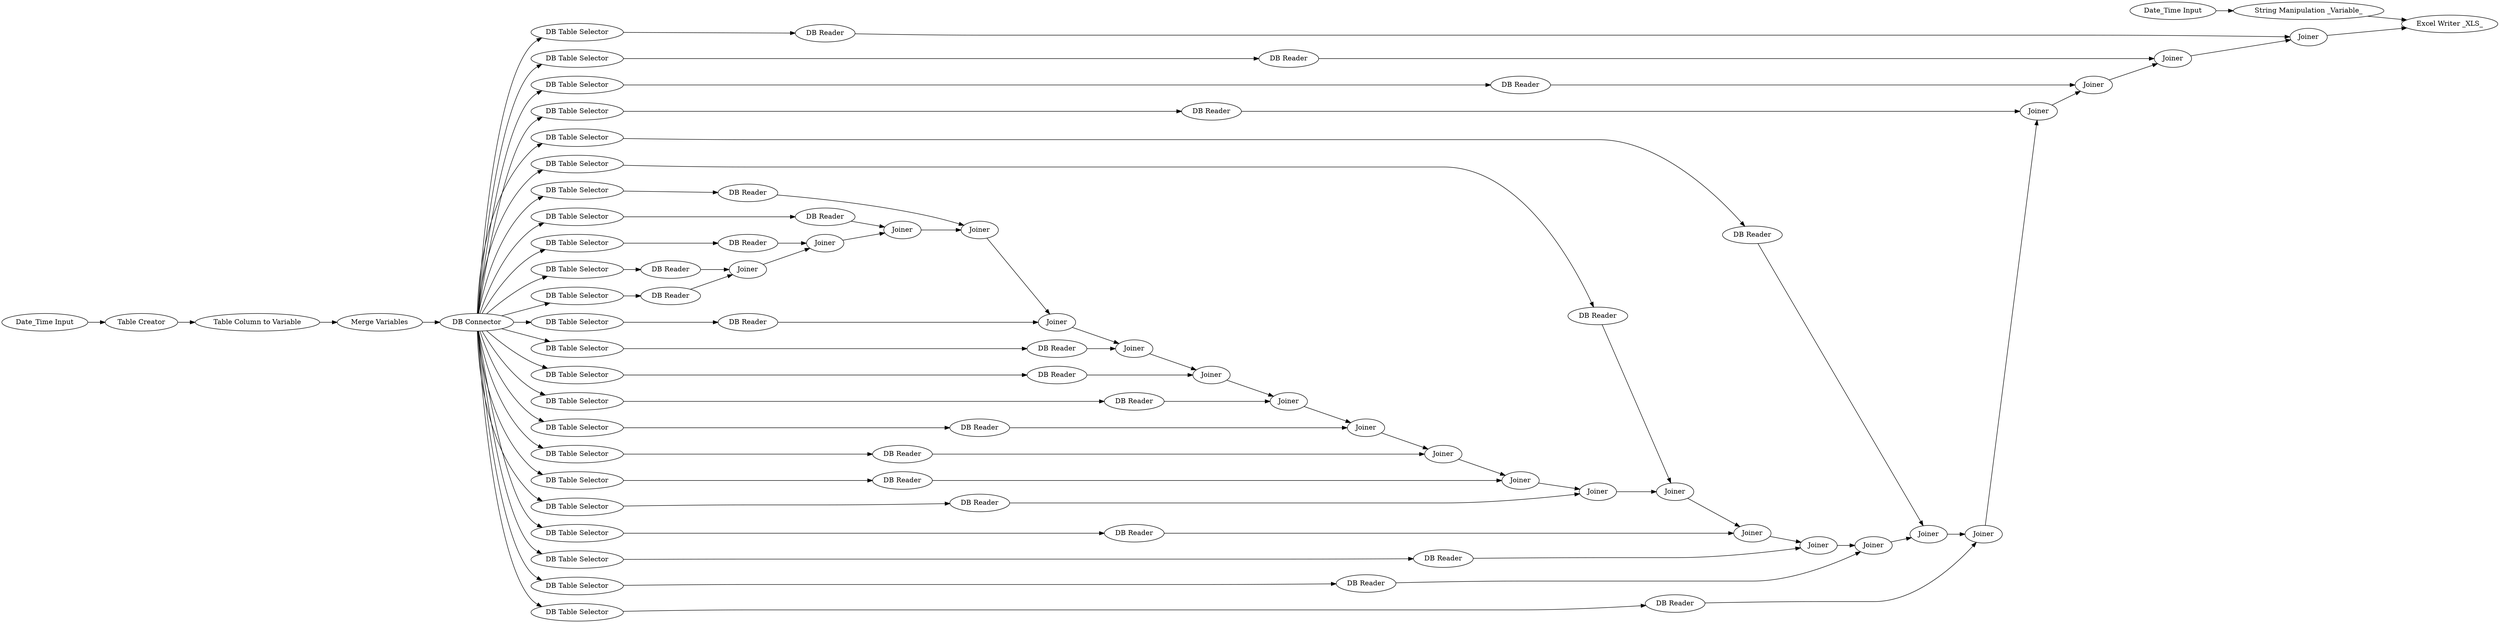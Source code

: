 digraph {
	1125 -> 277
	1127 -> 1088
	1099 -> 1122
	1123 -> 285
	1127 -> 1103
	1086 -> 1109
	1127 -> 1101
	1127 -> 1089
	1083 -> 1106
	1108 -> 300
	1122 -> 299
	1111 -> 301
	1093 -> 1116
	325 -> 326
	1105 -> 128
	1104 -> 128
	281 -> 282
	324 -> 325
	321 -> 322
	1096 -> 1119
	302 -> 303
	1085 -> 1108
	1095 -> 1118
	128 -> 277
	1127 -> 1091
	1124 -> 304
	1094 -> 1117
	1127 -> 1081
	1127 -> 1090
	1127 -> 1085
	326 -> 327
	1090 -> 1113
	1113 -> 279
	327 -> 328
	301 -> 302
	323 -> 324
	1080 -> 1070
	1110 -> 324
	322 -> 323
	304 -> 321
	1127 -> 1096
	1107 -> 328
	278 -> 279
	1115 -> 302
	277 -> 278
	1102 -> 1125
	1127 -> 1095
	287 -> 329
	1127 -> 1086
	1106 -> 327
	1092 -> 1115
	276 -> 287
	285 -> 299
	1127 -> 1099
	1119 -> 278
	1114 -> 326
	1127 -> 1083
	1103 -> 1126
	1127 -> 1093
	1117 -> 303
	1127 -> 1087
	1101 -> 1124
	1070 -> 1056
	1079 -> 1127
	299 -> 300
	1097 -> 1120
	279 -> 280
	1127 -> 1094
	1109 -> 280
	1084 -> 1107
	1127 -> 1082
	1116 -> 322
	1127 -> 1098
	300 -> 301
	1127 -> 1092
	1056 -> 1079
	1112 -> 325
	1081 -> 1104
	1120 -> 281
	280 -> 281
	1088 -> 1111
	1118 -> 321
	303 -> 304
	1121 -> 323
	1126 -> 282
	1087 -> 1110
	1098 -> 1121
	1127 -> 1097
	1089 -> 1112
	1127 -> 1084
	1100 -> 1123
	1127 -> 1100
	1091 -> 1114
	328 -> 329
	1127 -> 1102
	282 -> 285
	1082 -> 1105
	1056 [label="Table Column to Variable"]
	324 [label=Joiner]
	1104 [label="DB Reader"]
	329 [label="Excel Writer _XLS_"]
	1105 [label="DB Reader"]
	1123 [label="DB Reader"]
	1124 [label="DB Reader"]
	280 [label=Joiner]
	322 [label=Joiner]
	302 [label=Joiner]
	304 [label=Joiner]
	1083 [label="DB Table Selector"]
	1093 [label="DB Table Selector"]
	1091 [label="DB Table Selector"]
	1081 [label="DB Table Selector"]
	1099 [label="DB Table Selector"]
	327 [label=Joiner]
	1116 [label="DB Reader"]
	1080 [label="Date_Time Input"]
	1119 [label="DB Reader"]
	1085 [label="DB Table Selector"]
	1088 [label="DB Table Selector"]
	277 [label=Joiner]
	1109 [label="DB Reader"]
	1092 [label="DB Table Selector"]
	1094 [label="DB Table Selector"]
	325 [label=Joiner]
	1103 [label="DB Table Selector"]
	328 [label=Joiner]
	1127 [label="DB Connector"]
	282 [label=Joiner]
	1107 [label="DB Reader"]
	1115 [label="DB Reader"]
	1112 [label="DB Reader"]
	1090 [label="DB Table Selector"]
	281 [label=Joiner]
	1086 [label="DB Table Selector"]
	1097 [label="DB Table Selector"]
	1120 [label="DB Reader"]
	285 [label=Joiner]
	1095 [label="DB Table Selector"]
	299 [label=Joiner]
	1121 [label="DB Reader"]
	287 [label="String Manipulation _Variable_"]
	1089 [label="DB Table Selector"]
	1102 [label="DB Table Selector"]
	1117 [label="DB Reader"]
	279 [label=Joiner]
	321 [label=Joiner]
	1082 [label="DB Table Selector"]
	1106 [label="DB Reader"]
	1087 [label="DB Table Selector"]
	301 [label=Joiner]
	1118 [label="DB Reader"]
	1125 [label="DB Reader"]
	1114 [label="DB Reader"]
	1070 [label="Table Creator"]
	278 [label=Joiner]
	1101 [label="DB Table Selector"]
	1098 [label="DB Table Selector"]
	1122 [label="DB Reader"]
	326 [label=Joiner]
	1084 [label="DB Table Selector"]
	1126 [label="DB Reader"]
	1108 [label="DB Reader"]
	1113 [label="DB Reader"]
	303 [label=Joiner]
	323 [label=Joiner]
	300 [label=Joiner]
	1111 [label="DB Reader"]
	1100 [label="DB Table Selector"]
	276 [label="Date_Time Input"]
	1079 [label="Merge Variables"]
	1096 [label="DB Table Selector"]
	1110 [label="DB Reader"]
	128 [label=Joiner]
	rankdir=LR
}

